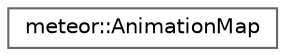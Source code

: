 digraph "Graphical Class Hierarchy"
{
 // LATEX_PDF_SIZE
  bgcolor="transparent";
  edge [fontname=Helvetica,fontsize=10,labelfontname=Helvetica,labelfontsize=10];
  node [fontname=Helvetica,fontsize=10,shape=box,height=0.2,width=0.4];
  rankdir="LR";
  Node0 [id="Node000000",label="meteor::AnimationMap",height=0.2,width=0.4,color="grey40", fillcolor="white", style="filled",URL="$classmeteor_1_1_animation_map.html",tooltip="This class holds the relation-ship between SpriteSheets and Animation name. Needs to be created using..."];
}
